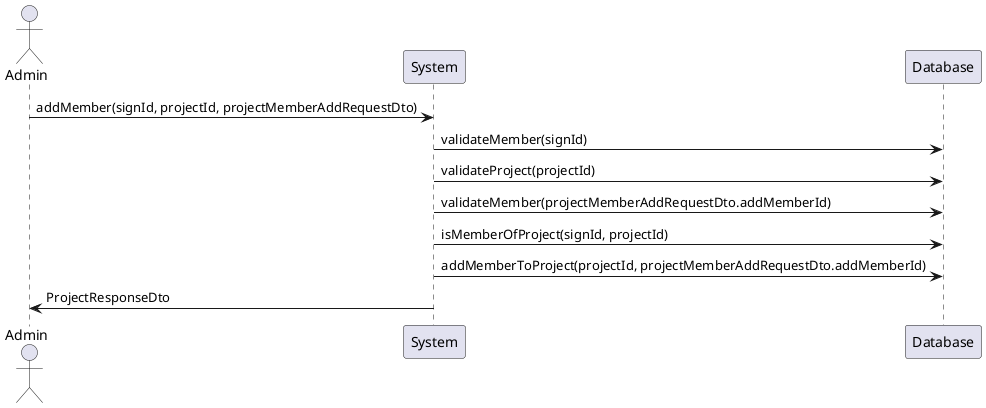 @startuml
actor Admin
participant System
participant DBMS as "Database"

Admin -> System: addMember(signId, projectId, projectMemberAddRequestDto)
System -> DBMS: validateMember(signId)
System -> DBMS: validateProject(projectId)
System -> DBMS: validateMember(projectMemberAddRequestDto.addMemberId)
System -> DBMS: isMemberOfProject(signId, projectId)
System -> DBMS: addMemberToProject(projectId, projectMemberAddRequestDto.addMemberId)
System -> Admin: ProjectResponseDto
@enduml
